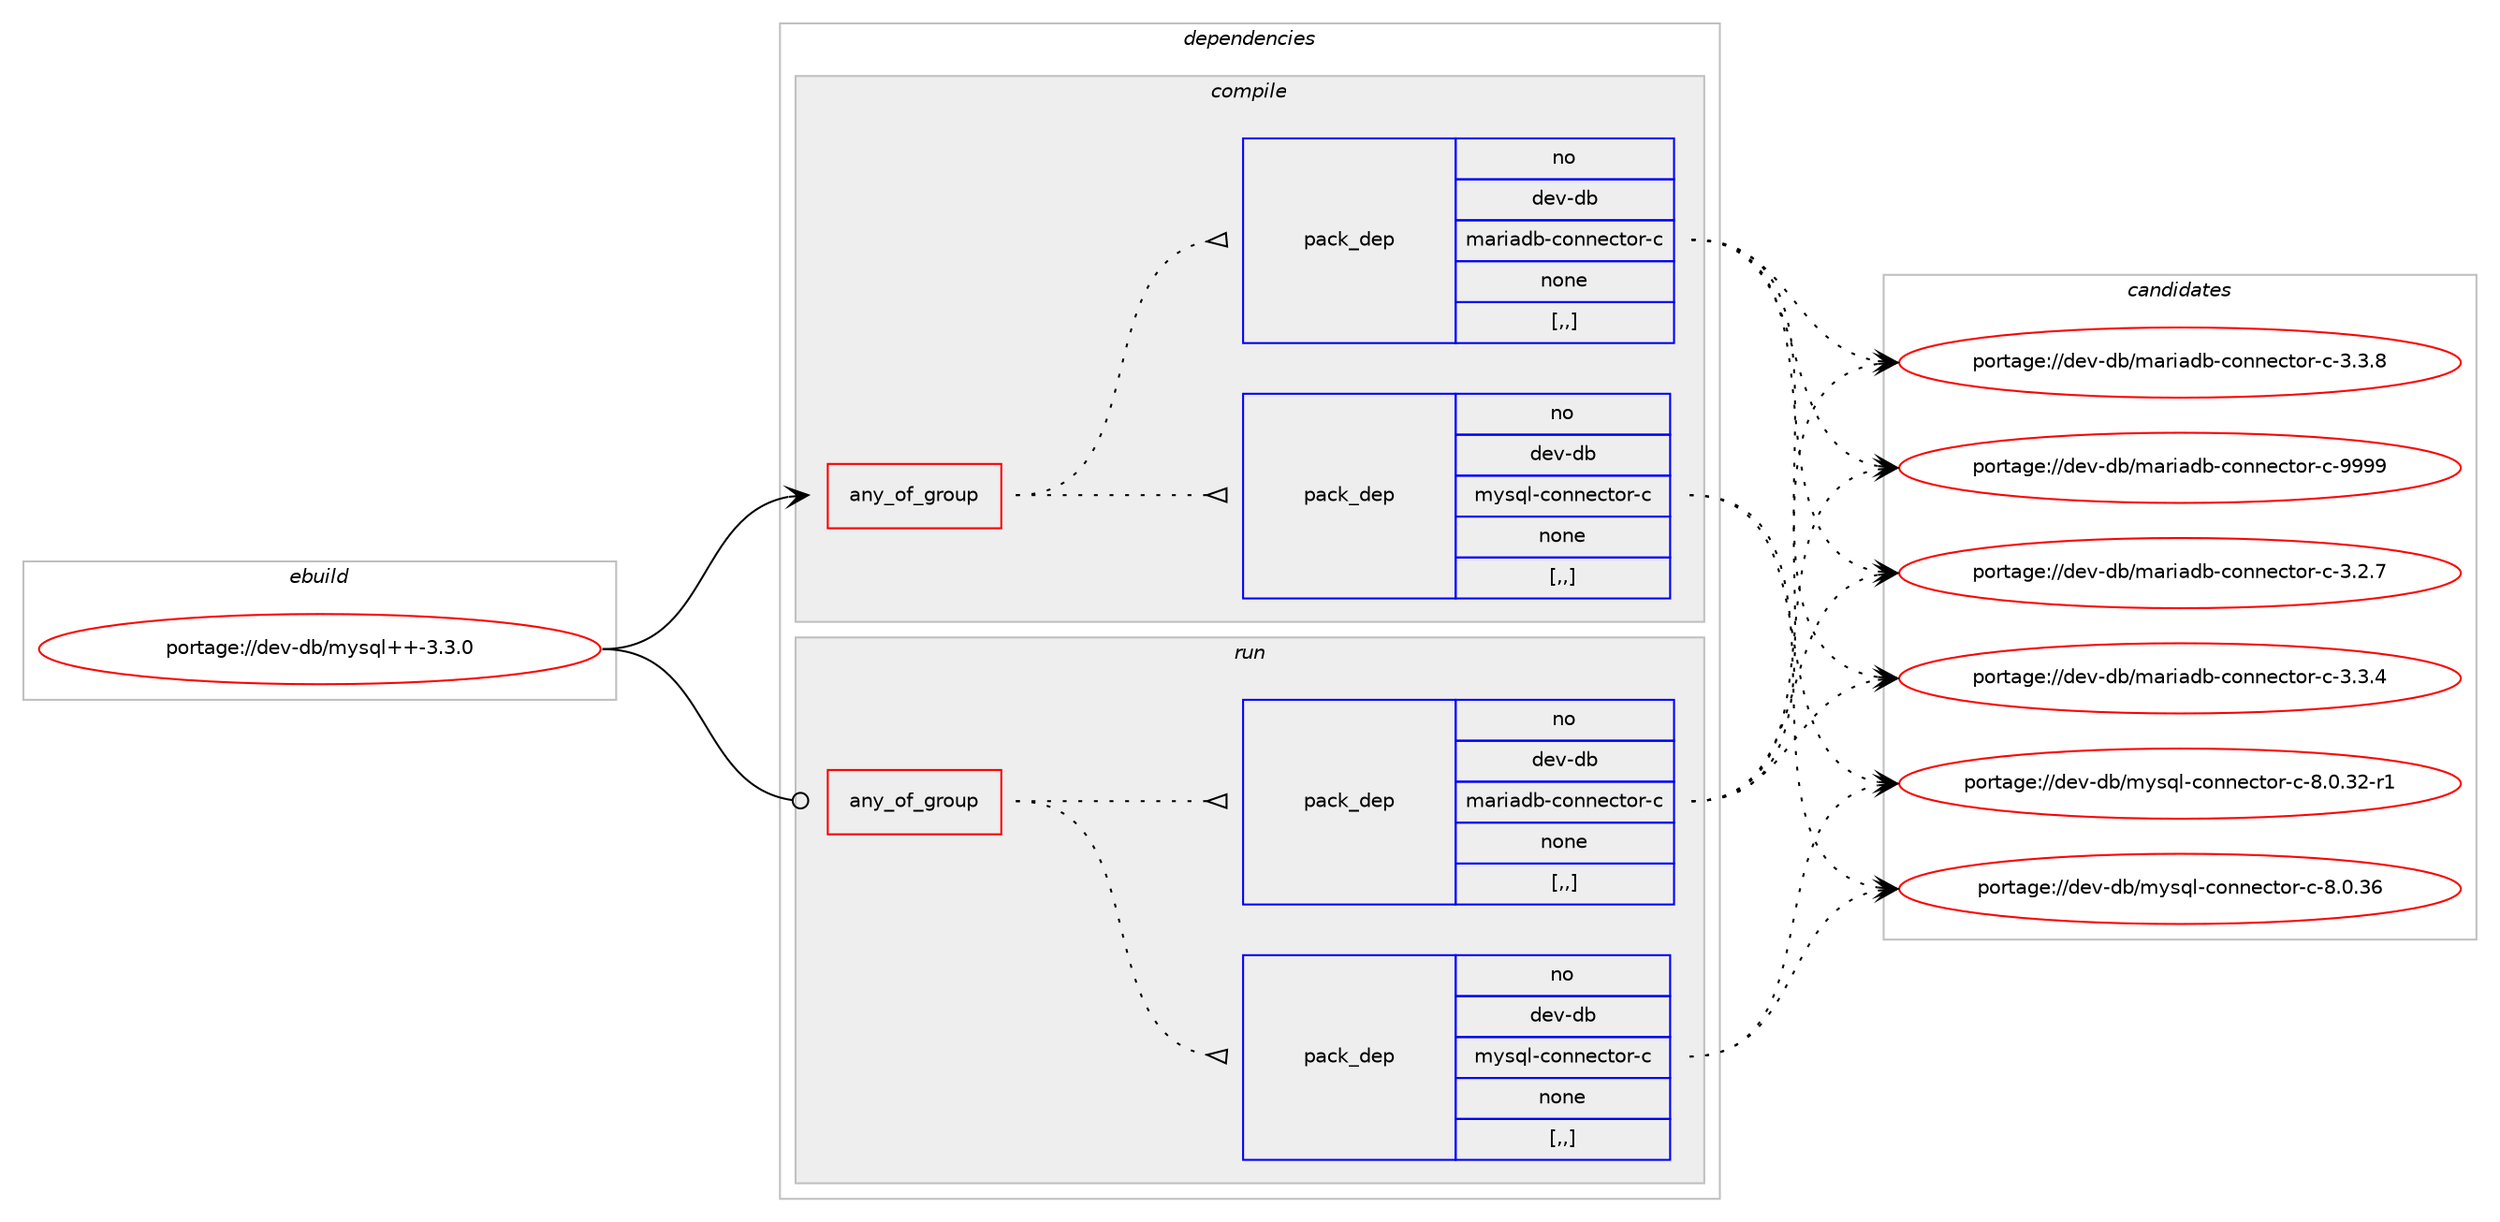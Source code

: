 digraph prolog {

# *************
# Graph options
# *************

newrank=true;
concentrate=true;
compound=true;
graph [rankdir=LR,fontname=Helvetica,fontsize=10,ranksep=1.5];#, ranksep=2.5, nodesep=0.2];
edge  [arrowhead=vee];
node  [fontname=Helvetica,fontsize=10];

# **********
# The ebuild
# **********

subgraph cluster_leftcol {
color=gray;
rank=same;
label=<<i>ebuild</i>>;
id [label="portage://dev-db/mysql++-3.3.0", color=red, width=4, href="../dev-db/mysql++-3.3.0.svg"];
}

# ****************
# The dependencies
# ****************

subgraph cluster_midcol {
color=gray;
label=<<i>dependencies</i>>;
subgraph cluster_compile {
fillcolor="#eeeeee";
style=filled;
label=<<i>compile</i>>;
subgraph any850 {
dependency66165 [label=<<TABLE BORDER="0" CELLBORDER="1" CELLSPACING="0" CELLPADDING="4"><TR><TD CELLPADDING="10">any_of_group</TD></TR></TABLE>>, shape=none, color=red];subgraph pack47985 {
dependency66166 [label=<<TABLE BORDER="0" CELLBORDER="1" CELLSPACING="0" CELLPADDING="4" WIDTH="220"><TR><TD ROWSPAN="6" CELLPADDING="30">pack_dep</TD></TR><TR><TD WIDTH="110">no</TD></TR><TR><TD>dev-db</TD></TR><TR><TD>mysql-connector-c</TD></TR><TR><TD>none</TD></TR><TR><TD>[,,]</TD></TR></TABLE>>, shape=none, color=blue];
}
dependency66165:e -> dependency66166:w [weight=20,style="dotted",arrowhead="oinv"];
subgraph pack47986 {
dependency66167 [label=<<TABLE BORDER="0" CELLBORDER="1" CELLSPACING="0" CELLPADDING="4" WIDTH="220"><TR><TD ROWSPAN="6" CELLPADDING="30">pack_dep</TD></TR><TR><TD WIDTH="110">no</TD></TR><TR><TD>dev-db</TD></TR><TR><TD>mariadb-connector-c</TD></TR><TR><TD>none</TD></TR><TR><TD>[,,]</TD></TR></TABLE>>, shape=none, color=blue];
}
dependency66165:e -> dependency66167:w [weight=20,style="dotted",arrowhead="oinv"];
}
id:e -> dependency66165:w [weight=20,style="solid",arrowhead="vee"];
}
subgraph cluster_compileandrun {
fillcolor="#eeeeee";
style=filled;
label=<<i>compile and run</i>>;
}
subgraph cluster_run {
fillcolor="#eeeeee";
style=filled;
label=<<i>run</i>>;
subgraph any851 {
dependency66168 [label=<<TABLE BORDER="0" CELLBORDER="1" CELLSPACING="0" CELLPADDING="4"><TR><TD CELLPADDING="10">any_of_group</TD></TR></TABLE>>, shape=none, color=red];subgraph pack47987 {
dependency66169 [label=<<TABLE BORDER="0" CELLBORDER="1" CELLSPACING="0" CELLPADDING="4" WIDTH="220"><TR><TD ROWSPAN="6" CELLPADDING="30">pack_dep</TD></TR><TR><TD WIDTH="110">no</TD></TR><TR><TD>dev-db</TD></TR><TR><TD>mysql-connector-c</TD></TR><TR><TD>none</TD></TR><TR><TD>[,,]</TD></TR></TABLE>>, shape=none, color=blue];
}
dependency66168:e -> dependency66169:w [weight=20,style="dotted",arrowhead="oinv"];
subgraph pack47988 {
dependency66170 [label=<<TABLE BORDER="0" CELLBORDER="1" CELLSPACING="0" CELLPADDING="4" WIDTH="220"><TR><TD ROWSPAN="6" CELLPADDING="30">pack_dep</TD></TR><TR><TD WIDTH="110">no</TD></TR><TR><TD>dev-db</TD></TR><TR><TD>mariadb-connector-c</TD></TR><TR><TD>none</TD></TR><TR><TD>[,,]</TD></TR></TABLE>>, shape=none, color=blue];
}
dependency66168:e -> dependency66170:w [weight=20,style="dotted",arrowhead="oinv"];
}
id:e -> dependency66168:w [weight=20,style="solid",arrowhead="odot"];
}
}

# **************
# The candidates
# **************

subgraph cluster_choices {
rank=same;
color=gray;
label=<<i>candidates</i>>;

subgraph choice47985 {
color=black;
nodesep=1;
choice1001011184510098471091211151131084599111110110101991161111144599455646484651504511449 [label="portage://dev-db/mysql-connector-c-8.0.32-r1", color=red, width=4,href="../dev-db/mysql-connector-c-8.0.32-r1.svg"];
choice100101118451009847109121115113108459911111011010199116111114459945564648465154 [label="portage://dev-db/mysql-connector-c-8.0.36", color=red, width=4,href="../dev-db/mysql-connector-c-8.0.36.svg"];
dependency66166:e -> choice1001011184510098471091211151131084599111110110101991161111144599455646484651504511449:w [style=dotted,weight="100"];
dependency66166:e -> choice100101118451009847109121115113108459911111011010199116111114459945564648465154:w [style=dotted,weight="100"];
}
subgraph choice47986 {
color=black;
nodesep=1;
choice1001011184510098471099711410597100984599111110110101991161111144599455146504655 [label="portage://dev-db/mariadb-connector-c-3.2.7", color=red, width=4,href="../dev-db/mariadb-connector-c-3.2.7.svg"];
choice1001011184510098471099711410597100984599111110110101991161111144599455146514652 [label="portage://dev-db/mariadb-connector-c-3.3.4", color=red, width=4,href="../dev-db/mariadb-connector-c-3.3.4.svg"];
choice1001011184510098471099711410597100984599111110110101991161111144599455146514656 [label="portage://dev-db/mariadb-connector-c-3.3.8", color=red, width=4,href="../dev-db/mariadb-connector-c-3.3.8.svg"];
choice10010111845100984710997114105971009845991111101101019911611111445994557575757 [label="portage://dev-db/mariadb-connector-c-9999", color=red, width=4,href="../dev-db/mariadb-connector-c-9999.svg"];
dependency66167:e -> choice1001011184510098471099711410597100984599111110110101991161111144599455146504655:w [style=dotted,weight="100"];
dependency66167:e -> choice1001011184510098471099711410597100984599111110110101991161111144599455146514652:w [style=dotted,weight="100"];
dependency66167:e -> choice1001011184510098471099711410597100984599111110110101991161111144599455146514656:w [style=dotted,weight="100"];
dependency66167:e -> choice10010111845100984710997114105971009845991111101101019911611111445994557575757:w [style=dotted,weight="100"];
}
subgraph choice47987 {
color=black;
nodesep=1;
choice1001011184510098471091211151131084599111110110101991161111144599455646484651504511449 [label="portage://dev-db/mysql-connector-c-8.0.32-r1", color=red, width=4,href="../dev-db/mysql-connector-c-8.0.32-r1.svg"];
choice100101118451009847109121115113108459911111011010199116111114459945564648465154 [label="portage://dev-db/mysql-connector-c-8.0.36", color=red, width=4,href="../dev-db/mysql-connector-c-8.0.36.svg"];
dependency66169:e -> choice1001011184510098471091211151131084599111110110101991161111144599455646484651504511449:w [style=dotted,weight="100"];
dependency66169:e -> choice100101118451009847109121115113108459911111011010199116111114459945564648465154:w [style=dotted,weight="100"];
}
subgraph choice47988 {
color=black;
nodesep=1;
choice1001011184510098471099711410597100984599111110110101991161111144599455146504655 [label="portage://dev-db/mariadb-connector-c-3.2.7", color=red, width=4,href="../dev-db/mariadb-connector-c-3.2.7.svg"];
choice1001011184510098471099711410597100984599111110110101991161111144599455146514652 [label="portage://dev-db/mariadb-connector-c-3.3.4", color=red, width=4,href="../dev-db/mariadb-connector-c-3.3.4.svg"];
choice1001011184510098471099711410597100984599111110110101991161111144599455146514656 [label="portage://dev-db/mariadb-connector-c-3.3.8", color=red, width=4,href="../dev-db/mariadb-connector-c-3.3.8.svg"];
choice10010111845100984710997114105971009845991111101101019911611111445994557575757 [label="portage://dev-db/mariadb-connector-c-9999", color=red, width=4,href="../dev-db/mariadb-connector-c-9999.svg"];
dependency66170:e -> choice1001011184510098471099711410597100984599111110110101991161111144599455146504655:w [style=dotted,weight="100"];
dependency66170:e -> choice1001011184510098471099711410597100984599111110110101991161111144599455146514652:w [style=dotted,weight="100"];
dependency66170:e -> choice1001011184510098471099711410597100984599111110110101991161111144599455146514656:w [style=dotted,weight="100"];
dependency66170:e -> choice10010111845100984710997114105971009845991111101101019911611111445994557575757:w [style=dotted,weight="100"];
}
}

}
